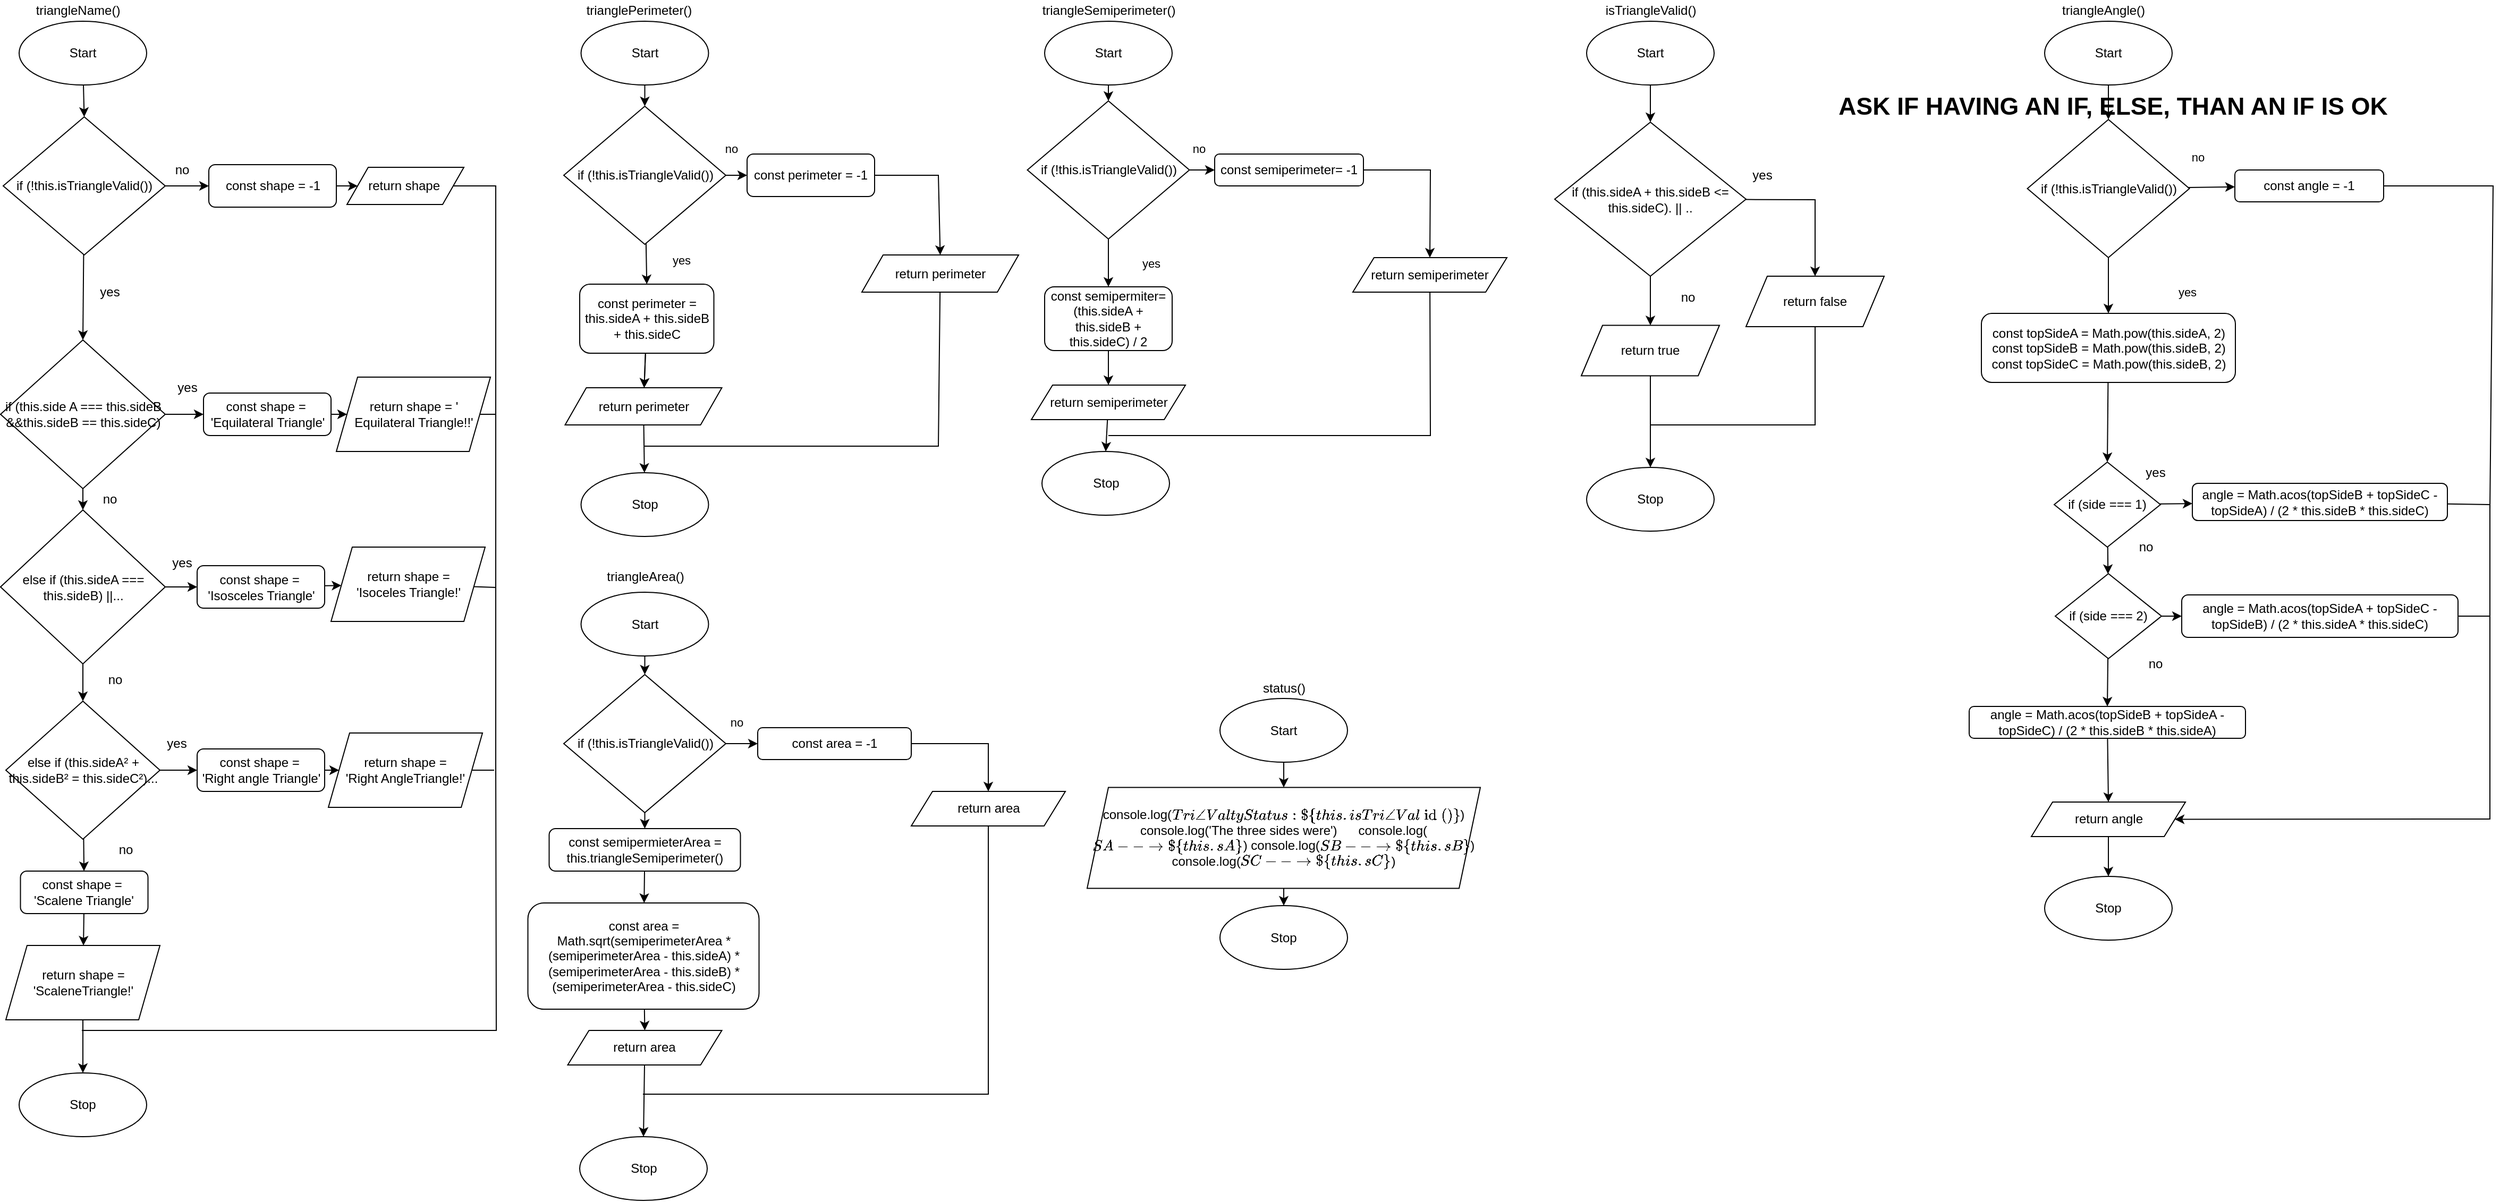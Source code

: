 <mxfile>
    <diagram id="bVoswQC8T6PlKmy4Bn8u" name="Page-1">
        <mxGraphModel dx="3069" dy="3309" grid="1" gridSize="10" guides="1" tooltips="1" connect="1" arrows="1" fold="1" page="1" pageScale="1" pageWidth="827" pageHeight="1169" math="0" shadow="0">
            <root>
                <mxCell id="0"/>
                <mxCell id="1" parent="0"/>
                <mxCell id="290" style="edgeStyle=none;html=1;entryX=0.5;entryY=0;entryDx=0;entryDy=0;" edge="1" parent="1" source="3" target="289">
                    <mxGeometry relative="1" as="geometry"/>
                </mxCell>
                <mxCell id="3" value="Start" style="ellipse;whiteSpace=wrap;html=1;" parent="1" vertex="1">
                    <mxGeometry x="105" y="-80" width="120" height="60" as="geometry"/>
                </mxCell>
                <mxCell id="4" value="Stop" style="ellipse;whiteSpace=wrap;html=1;" parent="1" vertex="1">
                    <mxGeometry x="105" y="910" width="120" height="60" as="geometry"/>
                </mxCell>
                <mxCell id="127" value="triangleName()" style="text;html=1;align=center;verticalAlign=middle;resizable=0;points=[];autosize=1;strokeColor=none;fillColor=none;" parent="1" vertex="1">
                    <mxGeometry x="115" y="-100" width="90" height="20" as="geometry"/>
                </mxCell>
                <mxCell id="128" value="trianglePerimeter()" style="text;html=1;align=center;verticalAlign=middle;resizable=0;points=[];autosize=1;strokeColor=none;fillColor=none;" parent="1" vertex="1">
                    <mxGeometry x="632.5" y="-100" width="110" height="20" as="geometry"/>
                </mxCell>
                <mxCell id="129" value="triangleSemiperimeter()" style="text;html=1;align=center;verticalAlign=middle;resizable=0;points=[];autosize=1;strokeColor=none;fillColor=none;" parent="1" vertex="1">
                    <mxGeometry x="1060" y="-100" width="140" height="20" as="geometry"/>
                </mxCell>
                <mxCell id="130" value="triangleAngle()" style="text;html=1;align=center;verticalAlign=middle;resizable=0;points=[];autosize=1;strokeColor=none;fillColor=none;" parent="1" vertex="1">
                    <mxGeometry x="2021" y="-100" width="90" height="20" as="geometry"/>
                </mxCell>
                <mxCell id="133" value="status()" style="text;html=1;align=center;verticalAlign=middle;resizable=0;points=[];autosize=1;strokeColor=none;fillColor=none;" parent="1" vertex="1">
                    <mxGeometry x="1265" y="537.5" width="60" height="20" as="geometry"/>
                </mxCell>
                <mxCell id="140" value="" style="edgeStyle=none;html=1;" parent="1" source="134" target="136" edge="1">
                    <mxGeometry relative="1" as="geometry"/>
                </mxCell>
                <mxCell id="301" value="" style="edgeStyle=none;rounded=0;html=1;endArrow=classic;endFill=1;" edge="1" parent="1" source="134" target="299">
                    <mxGeometry relative="1" as="geometry"/>
                </mxCell>
                <mxCell id="134" value="if (this.side A === this.sideB &amp;amp;&amp;amp;this.sideB == this.sideC)" style="rhombus;whiteSpace=wrap;html=1;" parent="1" vertex="1">
                    <mxGeometry x="87.5" y="220" width="155" height="140" as="geometry"/>
                </mxCell>
                <mxCell id="139" value="" style="edgeStyle=none;html=1;" parent="1" source="136" target="138" edge="1">
                    <mxGeometry relative="1" as="geometry"/>
                </mxCell>
                <mxCell id="304" style="edgeStyle=none;rounded=0;html=1;entryX=0;entryY=0.5;entryDx=0;entryDy=0;endArrow=classic;endFill=1;" edge="1" parent="1" source="136" target="302">
                    <mxGeometry relative="1" as="geometry"/>
                </mxCell>
                <mxCell id="136" value="else if (this.sideA === this.sideB) ||..." style="rhombus;whiteSpace=wrap;html=1;" parent="1" vertex="1">
                    <mxGeometry x="87.5" y="380" width="155" height="145" as="geometry"/>
                </mxCell>
                <mxCell id="312" style="edgeStyle=none;rounded=0;html=1;entryX=0;entryY=0.5;entryDx=0;entryDy=0;fontSize=11;endArrow=classic;endFill=1;" edge="1" parent="1" source="138" target="310">
                    <mxGeometry relative="1" as="geometry"/>
                </mxCell>
                <mxCell id="314" value="" style="edgeStyle=none;rounded=0;html=1;fontSize=11;endArrow=classic;endFill=1;" edge="1" parent="1" source="138" target="313">
                    <mxGeometry relative="1" as="geometry"/>
                </mxCell>
                <mxCell id="138" value="&lt;span&gt;else if (this.sideA² + this.sideB² = this.sideC²)...&lt;/span&gt;" style="rhombus;whiteSpace=wrap;html=1;" parent="1" vertex="1">
                    <mxGeometry x="92.5" y="560" width="145" height="130" as="geometry"/>
                </mxCell>
                <mxCell id="142" value="no" style="text;html=1;align=center;verticalAlign=middle;resizable=0;points=[];autosize=1;strokeColor=none;fillColor=none;" parent="1" vertex="1">
                    <mxGeometry x="175" y="360" width="30" height="20" as="geometry"/>
                </mxCell>
                <mxCell id="143" value="no" style="text;html=1;align=center;verticalAlign=middle;resizable=0;points=[];autosize=1;strokeColor=none;fillColor=none;" parent="1" vertex="1">
                    <mxGeometry x="180" y="530" width="30" height="20" as="geometry"/>
                </mxCell>
                <mxCell id="144" value="no" style="text;html=1;align=center;verticalAlign=middle;resizable=0;points=[];autosize=1;strokeColor=none;fillColor=none;" parent="1" vertex="1">
                    <mxGeometry x="190" y="690" width="30" height="20" as="geometry"/>
                </mxCell>
                <mxCell id="151" style="edgeStyle=none;html=1;entryX=0.5;entryY=0;entryDx=0;entryDy=0;" parent="1" source="146" target="4" edge="1">
                    <mxGeometry relative="1" as="geometry"/>
                </mxCell>
                <mxCell id="146" value="return shape = 'ScaleneTriangle!'" style="shape=parallelogram;perimeter=parallelogramPerimeter;whiteSpace=wrap;html=1;fixedSize=1;" parent="1" vertex="1">
                    <mxGeometry x="92.5" y="790" width="145" height="70" as="geometry"/>
                </mxCell>
                <mxCell id="152" value="yes" style="text;html=1;align=center;verticalAlign=middle;resizable=0;points=[];autosize=1;strokeColor=none;fillColor=none;" parent="1" vertex="1">
                    <mxGeometry x="247.5" y="255" width="30" height="20" as="geometry"/>
                </mxCell>
                <mxCell id="153" value="yes" style="text;html=1;align=center;verticalAlign=middle;resizable=0;points=[];autosize=1;strokeColor=none;fillColor=none;" parent="1" vertex="1">
                    <mxGeometry x="242.5" y="420" width="30" height="20" as="geometry"/>
                </mxCell>
                <mxCell id="154" value="yes" style="text;html=1;align=center;verticalAlign=middle;resizable=0;points=[];autosize=1;strokeColor=none;fillColor=none;" parent="1" vertex="1">
                    <mxGeometry x="237.5" y="590" width="30" height="20" as="geometry"/>
                </mxCell>
                <mxCell id="165" style="edgeStyle=none;html=1;rounded=0;endArrow=none;endFill=0;" parent="1" source="157" edge="1">
                    <mxGeometry relative="1" as="geometry">
                        <mxPoint x="553.5" y="460" as="targetPoint"/>
                        <Array as="points">
                            <mxPoint x="553.5" y="290"/>
                        </Array>
                    </mxGeometry>
                </mxCell>
                <mxCell id="157" value="return shape = '&lt;br&gt;Equilateral Triangle!!'" style="shape=parallelogram;perimeter=parallelogramPerimeter;whiteSpace=wrap;html=1;fixedSize=1;" parent="1" vertex="1">
                    <mxGeometry x="403.5" y="255" width="145" height="70" as="geometry"/>
                </mxCell>
                <mxCell id="164" style="edgeStyle=none;html=1;rounded=0;endArrow=none;endFill=0;" parent="1" source="159" edge="1">
                    <mxGeometry relative="1" as="geometry">
                        <mxPoint x="553.5" y="630" as="targetPoint"/>
                        <Array as="points">
                            <mxPoint x="553.5" y="453"/>
                        </Array>
                    </mxGeometry>
                </mxCell>
                <mxCell id="159" value="return shape = &lt;br&gt;'Isoceles Triangle!'" style="shape=parallelogram;perimeter=parallelogramPerimeter;whiteSpace=wrap;html=1;fixedSize=1;" parent="1" vertex="1">
                    <mxGeometry x="398.5" y="415" width="145" height="70" as="geometry"/>
                </mxCell>
                <mxCell id="307" style="edgeStyle=none;rounded=0;html=1;fontSize=11;endArrow=none;endFill=0;" edge="1" parent="1">
                    <mxGeometry relative="1" as="geometry">
                        <mxPoint x="164" y="870" as="targetPoint"/>
                        <mxPoint x="553.5" y="620" as="sourcePoint"/>
                        <Array as="points">
                            <mxPoint x="554" y="870"/>
                        </Array>
                    </mxGeometry>
                </mxCell>
                <mxCell id="309" style="edgeStyle=none;rounded=0;html=1;fontSize=11;endArrow=none;endFill=0;" edge="1" parent="1" source="161">
                    <mxGeometry relative="1" as="geometry">
                        <mxPoint x="552" y="625" as="targetPoint"/>
                    </mxGeometry>
                </mxCell>
                <mxCell id="161" value="return shape = &lt;br&gt;'Right AngleTriangle!'" style="shape=parallelogram;perimeter=parallelogramPerimeter;whiteSpace=wrap;html=1;fixedSize=1;" parent="1" vertex="1">
                    <mxGeometry x="396" y="590" width="145" height="70" as="geometry"/>
                </mxCell>
                <mxCell id="319" value="" style="edgeStyle=none;rounded=0;html=1;fontSize=11;endArrow=classic;endFill=1;" edge="1" parent="1" source="167" target="318">
                    <mxGeometry relative="1" as="geometry"/>
                </mxCell>
                <mxCell id="167" value="Start" style="ellipse;whiteSpace=wrap;html=1;" parent="1" vertex="1">
                    <mxGeometry x="633.75" y="-80" width="120" height="60" as="geometry"/>
                </mxCell>
                <mxCell id="168" value="Stop" style="ellipse;whiteSpace=wrap;html=1;" parent="1" vertex="1">
                    <mxGeometry x="633.75" y="345" width="120" height="60" as="geometry"/>
                </mxCell>
                <mxCell id="331" style="edgeStyle=none;rounded=0;html=1;entryX=0.5;entryY=0;entryDx=0;entryDy=0;fontSize=11;endArrow=classic;endFill=1;" edge="1" parent="1" source="178" target="330">
                    <mxGeometry relative="1" as="geometry"/>
                </mxCell>
                <mxCell id="178" value="Start" style="ellipse;whiteSpace=wrap;html=1;" parent="1" vertex="1">
                    <mxGeometry x="1070" y="-80" width="120" height="60" as="geometry"/>
                </mxCell>
                <mxCell id="248" value="" style="edgeStyle=none;html=1;" parent="1" source="179" target="247" edge="1">
                    <mxGeometry relative="1" as="geometry"/>
                </mxCell>
                <mxCell id="323" value="" style="edgeStyle=none;rounded=0;html=1;fontSize=11;endArrow=classic;endFill=1;" edge="1" parent="1" source="179" target="247">
                    <mxGeometry relative="1" as="geometry"/>
                </mxCell>
                <mxCell id="179" value="const perimeter = this.sideA + this.sideB + this.sideC" style="rounded=1;whiteSpace=wrap;html=1;" parent="1" vertex="1">
                    <mxGeometry x="632.5" y="167.5" width="126.25" height="65" as="geometry"/>
                </mxCell>
                <mxCell id="251" style="edgeStyle=none;html=1;entryX=0.5;entryY=0;entryDx=0;entryDy=0;" parent="1" source="181" target="250" edge="1">
                    <mxGeometry relative="1" as="geometry"/>
                </mxCell>
                <mxCell id="181" value="const semipermiter= (this.sideA + this.sideB + this.sideC) / 2" style="rounded=1;whiteSpace=wrap;html=1;" parent="1" vertex="1">
                    <mxGeometry x="1070" y="170" width="120" height="60" as="geometry"/>
                </mxCell>
                <mxCell id="188" value="Stop" style="ellipse;whiteSpace=wrap;html=1;" parent="1" vertex="1">
                    <mxGeometry x="1067.5" y="325" width="120" height="60" as="geometry"/>
                </mxCell>
                <mxCell id="190" value="triangleArea()" style="text;html=1;align=center;verticalAlign=middle;resizable=0;points=[];autosize=1;strokeColor=none;fillColor=none;" parent="1" vertex="1">
                    <mxGeometry x="648.75" y="432.5" width="90" height="20" as="geometry"/>
                </mxCell>
                <mxCell id="343" style="edgeStyle=none;rounded=0;html=1;entryX=0.5;entryY=0;entryDx=0;entryDy=0;fontSize=11;endArrow=classic;endFill=1;" edge="1" parent="1" source="192" target="342">
                    <mxGeometry relative="1" as="geometry"/>
                </mxCell>
                <mxCell id="192" value="Start" style="ellipse;whiteSpace=wrap;html=1;" parent="1" vertex="1">
                    <mxGeometry x="633.75" y="457.5" width="120" height="60" as="geometry"/>
                </mxCell>
                <mxCell id="193" style="edgeStyle=none;rounded=0;html=1;entryX=0.5;entryY=0;entryDx=0;entryDy=0;endArrow=classic;endFill=1;startArrow=none;" parent="1" source="253" target="195" edge="1">
                    <mxGeometry relative="1" as="geometry"/>
                </mxCell>
                <mxCell id="256" style="edgeStyle=none;html=1;entryX=0.5;entryY=0;entryDx=0;entryDy=0;" parent="1" source="194" target="253" edge="1">
                    <mxGeometry relative="1" as="geometry"/>
                </mxCell>
                <mxCell id="194" value="const area = Math.sqrt(semiperimeterArea *(semiperimeterArea - this.sideA) * (semiperimeterArea - this.sideB) * (semiperimeterArea - this.sideC)" style="rounded=1;whiteSpace=wrap;html=1;" parent="1" vertex="1">
                    <mxGeometry x="583.75" y="750" width="217.5" height="100" as="geometry"/>
                </mxCell>
                <mxCell id="195" value="Stop" style="ellipse;whiteSpace=wrap;html=1;" parent="1" vertex="1">
                    <mxGeometry x="632.5" y="970" width="120" height="60" as="geometry"/>
                </mxCell>
                <mxCell id="258" style="edgeStyle=none;html=1;entryX=0.5;entryY=0;entryDx=0;entryDy=0;" parent="1" source="196" target="257" edge="1">
                    <mxGeometry relative="1" as="geometry"/>
                </mxCell>
                <mxCell id="196" value="const topSideA = Math.pow(this.sideA, 2)&lt;br&gt;const topSideB = Math.pow(this.sideB, 2)&lt;br&gt;const topSideC = Math.pow(this.sideB, 2)" style="rounded=1;whiteSpace=wrap;html=1;" parent="1" vertex="1">
                    <mxGeometry x="1951.5" y="195" width="239" height="65" as="geometry"/>
                </mxCell>
                <mxCell id="358" style="edgeStyle=none;rounded=0;html=1;entryX=0.5;entryY=0;entryDx=0;entryDy=0;fontSize=11;endArrow=classic;endFill=1;" edge="1" parent="1" source="198" target="357">
                    <mxGeometry relative="1" as="geometry"/>
                </mxCell>
                <mxCell id="198" value="Start" style="ellipse;whiteSpace=wrap;html=1;" parent="1" vertex="1">
                    <mxGeometry x="2011" y="-80" width="120" height="60" as="geometry"/>
                </mxCell>
                <mxCell id="200" value="Stop" style="ellipse;whiteSpace=wrap;html=1;" parent="1" vertex="1">
                    <mxGeometry x="2011" y="725" width="120" height="60" as="geometry"/>
                </mxCell>
                <mxCell id="286" style="edgeStyle=none;html=1;entryX=0.5;entryY=0;entryDx=0;entryDy=0;" edge="1" parent="1" source="207" target="281">
                    <mxGeometry relative="1" as="geometry"/>
                </mxCell>
                <mxCell id="207" value="angle = Math.acos(topSideB + topSideA - topSideC) / (2 * this.sideB * this.sideA)" style="rounded=1;whiteSpace=wrap;html=1;" parent="1" vertex="1">
                    <mxGeometry x="1940" y="565" width="260" height="30" as="geometry"/>
                </mxCell>
                <mxCell id="222" style="edgeStyle=none;rounded=0;html=1;entryX=0.5;entryY=0;entryDx=0;entryDy=0;fontFamily=Helvetica;fontSize=12;endArrow=classic;endFill=1;" parent="1" source="213" target="221" edge="1">
                    <mxGeometry relative="1" as="geometry"/>
                </mxCell>
                <mxCell id="213" value="Start" style="ellipse;whiteSpace=wrap;html=1;" parent="1" vertex="1">
                    <mxGeometry x="1235" y="557.5" width="120" height="60" as="geometry"/>
                </mxCell>
                <mxCell id="216" value="Stop" style="ellipse;whiteSpace=wrap;html=1;" parent="1" vertex="1">
                    <mxGeometry x="1235" y="752.5" width="120" height="60" as="geometry"/>
                </mxCell>
                <mxCell id="224" style="edgeStyle=none;rounded=0;html=1;entryX=0.5;entryY=0;entryDx=0;entryDy=0;fontFamily=Helvetica;fontSize=12;endArrow=classic;endFill=1;" parent="1" source="221" target="216" edge="1">
                    <mxGeometry relative="1" as="geometry"/>
                </mxCell>
                <mxCell id="221" value="console.log(`Triangle Validity Status: ${this.isTriangleValid()}`)&lt;br&gt;console.log('The three sides were')&amp;nbsp; &amp;nbsp; &amp;nbsp; console.log(`Side A ---&amp;gt; ${this.sideA}`) console.log(`Side B ---&amp;gt; ${this.sideB}`) console.log(`Side C ---&amp;gt; ${this.sideC}`)" style="shape=parallelogram;perimeter=parallelogramPerimeter;whiteSpace=wrap;html=1;fixedSize=1;fontFamily=Helvetica;fontSize=12;" parent="1" vertex="1">
                    <mxGeometry x="1110" y="641.25" width="370" height="95" as="geometry"/>
                </mxCell>
                <mxCell id="226" value="isTriangleValid()" style="text;html=1;align=center;verticalAlign=middle;resizable=0;points=[];autosize=1;strokeColor=none;fillColor=none;" parent="1" vertex="1">
                    <mxGeometry x="1590" y="-100" width="100" height="20" as="geometry"/>
                </mxCell>
                <mxCell id="233" style="edgeStyle=none;html=1;entryX=0.5;entryY=0;entryDx=0;entryDy=0;" parent="1" source="228" target="232" edge="1">
                    <mxGeometry relative="1" as="geometry"/>
                </mxCell>
                <mxCell id="228" value="Start" style="ellipse;whiteSpace=wrap;html=1;" parent="1" vertex="1">
                    <mxGeometry x="1580" y="-80" width="120" height="60" as="geometry"/>
                </mxCell>
                <mxCell id="229" value="Stop" style="ellipse;whiteSpace=wrap;html=1;" parent="1" vertex="1">
                    <mxGeometry x="1580" y="340" width="120" height="60" as="geometry"/>
                </mxCell>
                <mxCell id="236" style="edgeStyle=none;html=1;entryX=0.5;entryY=0;entryDx=0;entryDy=0;rounded=0;" parent="1" source="232" target="239" edge="1">
                    <mxGeometry relative="1" as="geometry">
                        <mxPoint x="1875" y="147.5" as="targetPoint"/>
                        <Array as="points">
                            <mxPoint x="1795" y="88"/>
                        </Array>
                    </mxGeometry>
                </mxCell>
                <mxCell id="242" style="edgeStyle=none;rounded=0;html=1;entryX=0.5;entryY=0;entryDx=0;entryDy=0;endArrow=classic;endFill=1;" parent="1" source="232" target="241" edge="1">
                    <mxGeometry relative="1" as="geometry"/>
                </mxCell>
                <mxCell id="232" value="if (this.sideA + this.sideB &amp;lt;= this.sideC). || .." style="rhombus;whiteSpace=wrap;html=1;" parent="1" vertex="1">
                    <mxGeometry x="1550" y="15" width="180" height="145" as="geometry"/>
                </mxCell>
                <mxCell id="240" style="edgeStyle=none;rounded=0;html=1;endArrow=none;endFill=0;exitX=0.5;exitY=1;exitDx=0;exitDy=0;" parent="1" source="239" edge="1">
                    <mxGeometry relative="1" as="geometry">
                        <mxPoint x="1640" y="300" as="targetPoint"/>
                        <mxPoint x="1879" y="207.5" as="sourcePoint"/>
                        <Array as="points">
                            <mxPoint x="1795" y="300"/>
                        </Array>
                    </mxGeometry>
                </mxCell>
                <mxCell id="239" value="return false" style="shape=parallelogram;perimeter=parallelogramPerimeter;whiteSpace=wrap;html=1;fixedSize=1;fontFamily=Helvetica;fontSize=12;" parent="1" vertex="1">
                    <mxGeometry x="1730" y="160" width="130" height="47.5" as="geometry"/>
                </mxCell>
                <mxCell id="244" style="edgeStyle=none;rounded=0;html=1;entryX=0.5;entryY=0;entryDx=0;entryDy=0;endArrow=classic;endFill=1;" parent="1" source="241" target="229" edge="1">
                    <mxGeometry relative="1" as="geometry"/>
                </mxCell>
                <mxCell id="241" value="return true" style="shape=parallelogram;perimeter=parallelogramPerimeter;whiteSpace=wrap;html=1;fixedSize=1;fontFamily=Helvetica;fontSize=12;" parent="1" vertex="1">
                    <mxGeometry x="1575" y="206.25" width="130" height="47.5" as="geometry"/>
                </mxCell>
                <mxCell id="245" value="yes" style="text;html=1;align=center;verticalAlign=middle;resizable=0;points=[];autosize=1;strokeColor=none;fillColor=none;" parent="1" vertex="1">
                    <mxGeometry x="1730" y="55" width="30" height="20" as="geometry"/>
                </mxCell>
                <mxCell id="246" value="no" style="text;html=1;align=center;verticalAlign=middle;resizable=0;points=[];autosize=1;strokeColor=none;fillColor=none;" parent="1" vertex="1">
                    <mxGeometry x="1660" y="170" width="30" height="20" as="geometry"/>
                </mxCell>
                <mxCell id="249" value="" style="edgeStyle=none;html=1;" parent="1" source="247" target="168" edge="1">
                    <mxGeometry relative="1" as="geometry"/>
                </mxCell>
                <mxCell id="247" value="return perimeter" style="shape=parallelogram;perimeter=parallelogramPerimeter;whiteSpace=wrap;html=1;fixedSize=1;" parent="1" vertex="1">
                    <mxGeometry x="618.75" y="265" width="147.5" height="35" as="geometry"/>
                </mxCell>
                <mxCell id="252" style="edgeStyle=none;html=1;entryX=0.5;entryY=0;entryDx=0;entryDy=0;" parent="1" source="250" target="188" edge="1">
                    <mxGeometry relative="1" as="geometry"/>
                </mxCell>
                <mxCell id="250" value="return semiperimeter" style="shape=parallelogram;perimeter=parallelogramPerimeter;whiteSpace=wrap;html=1;fixedSize=1;" parent="1" vertex="1">
                    <mxGeometry x="1057.5" y="262.5" width="145" height="32.5" as="geometry"/>
                </mxCell>
                <mxCell id="253" value="return area" style="shape=parallelogram;perimeter=parallelogramPerimeter;whiteSpace=wrap;html=1;fixedSize=1;" parent="1" vertex="1">
                    <mxGeometry x="621.25" y="870" width="145" height="32.5" as="geometry"/>
                </mxCell>
                <mxCell id="267" value="" style="edgeStyle=none;rounded=0;html=1;endArrow=classic;endFill=1;" parent="1" source="257" target="266" edge="1">
                    <mxGeometry relative="1" as="geometry"/>
                </mxCell>
                <mxCell id="269" value="" style="edgeStyle=none;rounded=0;html=1;endArrow=classic;endFill=1;" parent="1" source="257" target="261" edge="1">
                    <mxGeometry relative="1" as="geometry"/>
                </mxCell>
                <mxCell id="257" value="if (side === 1)" style="rhombus;whiteSpace=wrap;html=1;" parent="1" vertex="1">
                    <mxGeometry x="2020" y="335" width="100" height="80" as="geometry"/>
                </mxCell>
                <mxCell id="276" style="edgeStyle=none;rounded=0;html=1;endArrow=none;endFill=0;" parent="1" source="261" edge="1">
                    <mxGeometry relative="1" as="geometry">
                        <mxPoint x="2430" y="485" as="targetPoint"/>
                        <Array as="points">
                            <mxPoint x="2430" y="375"/>
                        </Array>
                    </mxGeometry>
                </mxCell>
                <mxCell id="261" value="angle = Math.acos(topSideB + topSideC - topSideA) / (2 * this.sideB * this.sideC)" style="rounded=1;whiteSpace=wrap;html=1;" parent="1" vertex="1">
                    <mxGeometry x="2150" y="355" width="240" height="35" as="geometry"/>
                </mxCell>
                <mxCell id="272" style="edgeStyle=none;rounded=0;html=1;entryX=0;entryY=0.5;entryDx=0;entryDy=0;endArrow=classic;endFill=1;" parent="1" source="266" target="271" edge="1">
                    <mxGeometry relative="1" as="geometry"/>
                </mxCell>
                <mxCell id="285" style="edgeStyle=none;html=1;entryX=0.5;entryY=0;entryDx=0;entryDy=0;" edge="1" parent="1" source="266" target="207">
                    <mxGeometry relative="1" as="geometry"/>
                </mxCell>
                <mxCell id="266" value="if (side === 2)" style="rhombus;whiteSpace=wrap;html=1;" parent="1" vertex="1">
                    <mxGeometry x="2021" y="440" width="100" height="80" as="geometry"/>
                </mxCell>
                <mxCell id="275" style="edgeStyle=none;rounded=0;html=1;entryX=1;entryY=0.5;entryDx=0;entryDy=0;endArrow=classic;endFill=1;exitX=1;exitY=0.5;exitDx=0;exitDy=0;" parent="1" source="271" target="281" edge="1">
                    <mxGeometry relative="1" as="geometry">
                        <Array as="points">
                            <mxPoint x="2430" y="480"/>
                            <mxPoint x="2430" y="671"/>
                        </Array>
                    </mxGeometry>
                </mxCell>
                <mxCell id="271" value="angle = Math.acos(topSideA + topSideC - topSideB) / (2 * this.sideA * this.sideC)" style="rounded=1;whiteSpace=wrap;html=1;" parent="1" vertex="1">
                    <mxGeometry x="2140" y="460" width="260" height="40" as="geometry"/>
                </mxCell>
                <mxCell id="277" value="no" style="text;html=1;align=center;verticalAlign=middle;resizable=0;points=[];autosize=1;strokeColor=none;fillColor=none;" parent="1" vertex="1">
                    <mxGeometry x="2091" y="405" width="30" height="20" as="geometry"/>
                </mxCell>
                <mxCell id="278" value="yes" style="text;html=1;align=center;verticalAlign=middle;resizable=0;points=[];autosize=1;strokeColor=none;fillColor=none;" parent="1" vertex="1">
                    <mxGeometry x="2100" y="335" width="30" height="20" as="geometry"/>
                </mxCell>
                <mxCell id="279" value="no" style="text;html=1;align=center;verticalAlign=middle;resizable=0;points=[];autosize=1;strokeColor=none;fillColor=none;" parent="1" vertex="1">
                    <mxGeometry x="2100" y="515" width="30" height="20" as="geometry"/>
                </mxCell>
                <mxCell id="283" value="" style="edgeStyle=none;rounded=0;html=1;endArrow=classic;endFill=1;" parent="1" source="281" target="200" edge="1">
                    <mxGeometry relative="1" as="geometry"/>
                </mxCell>
                <mxCell id="281" value="return angle" style="shape=parallelogram;perimeter=parallelogramPerimeter;whiteSpace=wrap;html=1;fixedSize=1;" parent="1" vertex="1">
                    <mxGeometry x="1998.5" y="655" width="145" height="32.5" as="geometry"/>
                </mxCell>
                <mxCell id="291" style="edgeStyle=none;html=1;entryX=0.5;entryY=0;entryDx=0;entryDy=0;" edge="1" parent="1" source="289" target="134">
                    <mxGeometry relative="1" as="geometry"/>
                </mxCell>
                <mxCell id="294" value="" style="edgeStyle=none;html=1;" edge="1" parent="1" source="289" target="293">
                    <mxGeometry relative="1" as="geometry"/>
                </mxCell>
                <mxCell id="289" value="if (!this.isTriangleValid())" style="rhombus;whiteSpace=wrap;html=1;" vertex="1" parent="1">
                    <mxGeometry x="90" y="10" width="152.5" height="130" as="geometry"/>
                </mxCell>
                <mxCell id="292" value="yes" style="text;html=1;align=center;verticalAlign=middle;resizable=0;points=[];autosize=1;strokeColor=none;fillColor=none;" vertex="1" parent="1">
                    <mxGeometry x="175" y="165" width="30" height="20" as="geometry"/>
                </mxCell>
                <mxCell id="297" style="edgeStyle=none;html=1;entryX=0;entryY=0.5;entryDx=0;entryDy=0;endArrow=classic;endFill=1;" edge="1" parent="1" source="293" target="296">
                    <mxGeometry relative="1" as="geometry"/>
                </mxCell>
                <mxCell id="293" value="const shape = -1" style="rounded=1;whiteSpace=wrap;html=1;" vertex="1" parent="1">
                    <mxGeometry x="283.5" y="55" width="120" height="40" as="geometry"/>
                </mxCell>
                <mxCell id="298" style="edgeStyle=none;html=1;endArrow=none;endFill=0;rounded=0;" edge="1" parent="1" source="296">
                    <mxGeometry relative="1" as="geometry">
                        <mxPoint x="553.5" y="300" as="targetPoint"/>
                        <Array as="points">
                            <mxPoint x="553.5" y="75"/>
                        </Array>
                    </mxGeometry>
                </mxCell>
                <mxCell id="296" value="return shape&amp;nbsp;" style="shape=parallelogram;perimeter=parallelogramPerimeter;whiteSpace=wrap;html=1;fixedSize=1;" vertex="1" parent="1">
                    <mxGeometry x="413.5" y="57.5" width="110" height="35" as="geometry"/>
                </mxCell>
                <mxCell id="300" style="edgeStyle=none;rounded=0;html=1;entryX=0;entryY=0.5;entryDx=0;entryDy=0;endArrow=classic;endFill=1;" edge="1" parent="1" source="299" target="157">
                    <mxGeometry relative="1" as="geometry"/>
                </mxCell>
                <mxCell id="299" value="const shape =&amp;nbsp;&lt;br&gt;'Equilateral Triangle'" style="rounded=1;whiteSpace=wrap;html=1;" vertex="1" parent="1">
                    <mxGeometry x="278.5" y="270" width="120" height="40" as="geometry"/>
                </mxCell>
                <mxCell id="303" value="" style="edgeStyle=none;rounded=0;html=1;endArrow=classic;endFill=1;" edge="1" parent="1" source="302" target="159">
                    <mxGeometry relative="1" as="geometry"/>
                </mxCell>
                <mxCell id="302" value="const shape =&amp;nbsp;&lt;br&gt;'Isosceles Triangle'" style="rounded=1;whiteSpace=wrap;html=1;" vertex="1" parent="1">
                    <mxGeometry x="272.5" y="432.5" width="120" height="40" as="geometry"/>
                </mxCell>
                <mxCell id="311" value="" style="edgeStyle=none;rounded=0;html=1;fontSize=11;endArrow=classic;endFill=1;" edge="1" parent="1" source="310" target="161">
                    <mxGeometry relative="1" as="geometry"/>
                </mxCell>
                <mxCell id="310" value="const shape =&amp;nbsp;&lt;br&gt;'Right angle Triangle'" style="rounded=1;whiteSpace=wrap;html=1;" vertex="1" parent="1">
                    <mxGeometry x="272.5" y="605" width="120" height="40" as="geometry"/>
                </mxCell>
                <mxCell id="315" value="" style="edgeStyle=none;rounded=0;html=1;fontSize=11;endArrow=classic;endFill=1;" edge="1" parent="1" source="313" target="146">
                    <mxGeometry relative="1" as="geometry"/>
                </mxCell>
                <mxCell id="313" value="const shape =&amp;nbsp;&lt;br&gt;'Scalene Triangle'" style="rounded=1;whiteSpace=wrap;html=1;" vertex="1" parent="1">
                    <mxGeometry x="106.25" y="720" width="120" height="40" as="geometry"/>
                </mxCell>
                <mxCell id="316" value="no" style="text;html=1;align=center;verticalAlign=middle;resizable=0;points=[];autosize=1;strokeColor=none;fillColor=none;" vertex="1" parent="1">
                    <mxGeometry x="242.5" y="50" width="30" height="20" as="geometry"/>
                </mxCell>
                <mxCell id="322" style="edgeStyle=none;rounded=0;html=1;entryX=0;entryY=0.5;entryDx=0;entryDy=0;fontSize=11;endArrow=classic;endFill=1;" edge="1" parent="1" source="318" target="321">
                    <mxGeometry relative="1" as="geometry"/>
                </mxCell>
                <mxCell id="329" style="edgeStyle=none;rounded=0;html=1;entryX=0.5;entryY=0;entryDx=0;entryDy=0;fontSize=11;endArrow=classic;endFill=1;" edge="1" parent="1" source="318" target="179">
                    <mxGeometry relative="1" as="geometry"/>
                </mxCell>
                <mxCell id="318" value="if (!this.isTriangleValid())" style="rhombus;whiteSpace=wrap;html=1;" vertex="1" parent="1">
                    <mxGeometry x="617.5" width="152.5" height="130" as="geometry"/>
                </mxCell>
                <mxCell id="325" value="" style="edgeStyle=none;rounded=0;html=1;fontSize=11;endArrow=classic;endFill=1;exitX=1;exitY=0.5;exitDx=0;exitDy=0;entryX=0.5;entryY=0;entryDx=0;entryDy=0;" edge="1" parent="1" source="321" target="324">
                    <mxGeometry relative="1" as="geometry">
                        <mxPoint x="960" y="150" as="targetPoint"/>
                        <Array as="points">
                            <mxPoint x="970" y="65"/>
                        </Array>
                    </mxGeometry>
                </mxCell>
                <mxCell id="321" value="const perimeter = -1" style="rounded=1;whiteSpace=wrap;html=1;" vertex="1" parent="1">
                    <mxGeometry x="790" y="45" width="120" height="40" as="geometry"/>
                </mxCell>
                <mxCell id="326" style="edgeStyle=none;rounded=0;html=1;fontSize=11;endArrow=none;endFill=0;" edge="1" parent="1" source="324">
                    <mxGeometry relative="1" as="geometry">
                        <mxPoint x="693" y="320" as="targetPoint"/>
                        <Array as="points">
                            <mxPoint x="970" y="320"/>
                        </Array>
                    </mxGeometry>
                </mxCell>
                <mxCell id="324" value="return perimeter" style="shape=parallelogram;perimeter=parallelogramPerimeter;whiteSpace=wrap;html=1;fixedSize=1;" vertex="1" parent="1">
                    <mxGeometry x="898" y="140" width="147.5" height="35" as="geometry"/>
                </mxCell>
                <mxCell id="327" value="no" style="text;html=1;align=center;verticalAlign=middle;resizable=0;points=[];autosize=1;strokeColor=none;fillColor=none;fontSize=11;" vertex="1" parent="1">
                    <mxGeometry x="760" y="30" width="30" height="20" as="geometry"/>
                </mxCell>
                <mxCell id="328" value="yes" style="text;html=1;align=center;verticalAlign=middle;resizable=0;points=[];autosize=1;strokeColor=none;fillColor=none;fontSize=11;" vertex="1" parent="1">
                    <mxGeometry x="712.5" y="135" width="30" height="20" as="geometry"/>
                </mxCell>
                <mxCell id="333" style="edgeStyle=none;rounded=0;html=1;entryX=0.5;entryY=0;entryDx=0;entryDy=0;fontSize=11;endArrow=classic;endFill=1;" edge="1" parent="1" source="330" target="181">
                    <mxGeometry relative="1" as="geometry"/>
                </mxCell>
                <mxCell id="335" style="edgeStyle=none;rounded=0;html=1;entryX=0;entryY=0.5;entryDx=0;entryDy=0;fontSize=11;endArrow=classic;endFill=1;" edge="1" parent="1" source="330" target="334">
                    <mxGeometry relative="1" as="geometry"/>
                </mxCell>
                <mxCell id="330" value="if (!this.isTriangleValid())" style="rhombus;whiteSpace=wrap;html=1;" vertex="1" parent="1">
                    <mxGeometry x="1053.75" y="-5" width="152.5" height="130" as="geometry"/>
                </mxCell>
                <mxCell id="337" style="edgeStyle=none;rounded=0;html=1;entryX=0.5;entryY=0;entryDx=0;entryDy=0;fontSize=11;endArrow=classic;endFill=1;" edge="1" parent="1" source="334" target="336">
                    <mxGeometry relative="1" as="geometry">
                        <Array as="points">
                            <mxPoint x="1433" y="60"/>
                        </Array>
                    </mxGeometry>
                </mxCell>
                <mxCell id="334" value="const semiperimeter= -1" style="rounded=1;whiteSpace=wrap;html=1;" vertex="1" parent="1">
                    <mxGeometry x="1230" y="45" width="140" height="30" as="geometry"/>
                </mxCell>
                <mxCell id="338" style="edgeStyle=none;rounded=0;html=1;fontSize=11;endArrow=none;endFill=0;" edge="1" parent="1" source="336">
                    <mxGeometry relative="1" as="geometry">
                        <mxPoint x="1130" y="310" as="targetPoint"/>
                        <Array as="points">
                            <mxPoint x="1433" y="310"/>
                        </Array>
                    </mxGeometry>
                </mxCell>
                <mxCell id="336" value="return semiperimeter" style="shape=parallelogram;perimeter=parallelogramPerimeter;whiteSpace=wrap;html=1;fixedSize=1;" vertex="1" parent="1">
                    <mxGeometry x="1360" y="142.5" width="145" height="32.5" as="geometry"/>
                </mxCell>
                <mxCell id="339" value="no" style="text;html=1;align=center;verticalAlign=middle;resizable=0;points=[];autosize=1;strokeColor=none;fillColor=none;fontSize=11;" vertex="1" parent="1">
                    <mxGeometry x="1200" y="30" width="30" height="20" as="geometry"/>
                </mxCell>
                <mxCell id="340" value="yes" style="text;html=1;align=center;verticalAlign=middle;resizable=0;points=[];autosize=1;strokeColor=none;fillColor=none;fontSize=11;" vertex="1" parent="1">
                    <mxGeometry x="1155" y="137.5" width="30" height="20" as="geometry"/>
                </mxCell>
                <mxCell id="345" style="edgeStyle=none;rounded=0;html=1;entryX=0;entryY=0.5;entryDx=0;entryDy=0;fontSize=11;endArrow=classic;endFill=1;" edge="1" parent="1" source="342" target="344">
                    <mxGeometry relative="1" as="geometry"/>
                </mxCell>
                <mxCell id="351" value="" style="edgeStyle=none;rounded=0;html=1;fontSize=11;endArrow=classic;endFill=1;" edge="1" parent="1" source="342" target="350">
                    <mxGeometry relative="1" as="geometry"/>
                </mxCell>
                <mxCell id="342" value="if (!this.isTriangleValid())" style="rhombus;whiteSpace=wrap;html=1;" vertex="1" parent="1">
                    <mxGeometry x="617.5" y="535" width="152.5" height="130" as="geometry"/>
                </mxCell>
                <mxCell id="347" style="edgeStyle=none;rounded=0;html=1;entryX=0.5;entryY=0;entryDx=0;entryDy=0;fontSize=11;endArrow=classic;endFill=1;" edge="1" parent="1" source="344" target="346">
                    <mxGeometry relative="1" as="geometry">
                        <Array as="points">
                            <mxPoint x="1017" y="600"/>
                        </Array>
                    </mxGeometry>
                </mxCell>
                <mxCell id="344" value="const area = -1" style="rounded=1;whiteSpace=wrap;html=1;" vertex="1" parent="1">
                    <mxGeometry x="800" y="585" width="144.5" height="30" as="geometry"/>
                </mxCell>
                <mxCell id="348" style="edgeStyle=none;rounded=0;html=1;fontSize=11;endArrow=none;endFill=0;" edge="1" parent="1" source="346">
                    <mxGeometry relative="1" as="geometry">
                        <mxPoint x="692" y="930" as="targetPoint"/>
                        <Array as="points">
                            <mxPoint x="1017" y="930"/>
                        </Array>
                    </mxGeometry>
                </mxCell>
                <mxCell id="346" value="return area" style="shape=parallelogram;perimeter=parallelogramPerimeter;whiteSpace=wrap;html=1;fixedSize=1;" vertex="1" parent="1">
                    <mxGeometry x="944.5" y="645" width="145" height="32.5" as="geometry"/>
                </mxCell>
                <mxCell id="349" value="no" style="text;html=1;align=center;verticalAlign=middle;resizable=0;points=[];autosize=1;strokeColor=none;fillColor=none;fontSize=11;" vertex="1" parent="1">
                    <mxGeometry x="765" y="570" width="30" height="20" as="geometry"/>
                </mxCell>
                <mxCell id="353" value="" style="edgeStyle=none;rounded=0;html=1;fontSize=11;endArrow=classic;endFill=1;" edge="1" parent="1" source="350" target="194">
                    <mxGeometry relative="1" as="geometry"/>
                </mxCell>
                <mxCell id="350" value="const semipermieterArea = this.triangleSemiperimeter()" style="rounded=1;whiteSpace=wrap;html=1;" vertex="1" parent="1">
                    <mxGeometry x="603.75" y="680" width="180" height="40" as="geometry"/>
                </mxCell>
                <mxCell id="364" value="" style="edgeStyle=none;rounded=0;html=1;fontSize=11;endArrow=classic;endFill=1;" edge="1" parent="1" source="357" target="362">
                    <mxGeometry relative="1" as="geometry"/>
                </mxCell>
                <mxCell id="369" value="" style="edgeStyle=none;rounded=0;html=1;fontSize=11;endArrow=classic;endFill=1;" edge="1" parent="1" source="357" target="196">
                    <mxGeometry relative="1" as="geometry"/>
                </mxCell>
                <mxCell id="357" value="if (!this.isTriangleValid())" style="rhombus;whiteSpace=wrap;html=1;" vertex="1" parent="1">
                    <mxGeometry x="1994.75" y="12.5" width="152.5" height="130" as="geometry"/>
                </mxCell>
                <mxCell id="360" value="no" style="text;html=1;align=center;verticalAlign=middle;resizable=0;points=[];autosize=1;strokeColor=none;fillColor=none;fontSize=11;" vertex="1" parent="1">
                    <mxGeometry x="2140" y="37.5" width="30" height="20" as="geometry"/>
                </mxCell>
                <mxCell id="361" value="yes" style="text;html=1;align=center;verticalAlign=middle;resizable=0;points=[];autosize=1;strokeColor=none;fillColor=none;fontSize=11;" vertex="1" parent="1">
                    <mxGeometry x="2130" y="165" width="30" height="20" as="geometry"/>
                </mxCell>
                <mxCell id="367" style="edgeStyle=none;rounded=0;html=1;fontSize=11;endArrow=none;endFill=0;" edge="1" parent="1" source="362">
                    <mxGeometry relative="1" as="geometry">
                        <mxPoint x="2430" y="380" as="targetPoint"/>
                        <Array as="points">
                            <mxPoint x="2433" y="75"/>
                        </Array>
                    </mxGeometry>
                </mxCell>
                <mxCell id="362" value="const angle = -1" style="rounded=1;whiteSpace=wrap;html=1;" vertex="1" parent="1">
                    <mxGeometry x="2190" y="60" width="140" height="30" as="geometry"/>
                </mxCell>
                <mxCell id="370" value="&lt;font style=&quot;font-size: 23px&quot;&gt;&lt;b&gt;ASK IF HAVING AN IF, ELSE, THAN AN IF IS OK&lt;/b&gt;&lt;/font&gt;" style="text;html=1;align=center;verticalAlign=middle;resizable=0;points=[];autosize=1;strokeColor=none;fillColor=none;fontSize=11;" vertex="1" parent="1">
                    <mxGeometry x="1810" y="-10" width="530" height="20" as="geometry"/>
                </mxCell>
            </root>
        </mxGraphModel>
    </diagram>
</mxfile>
